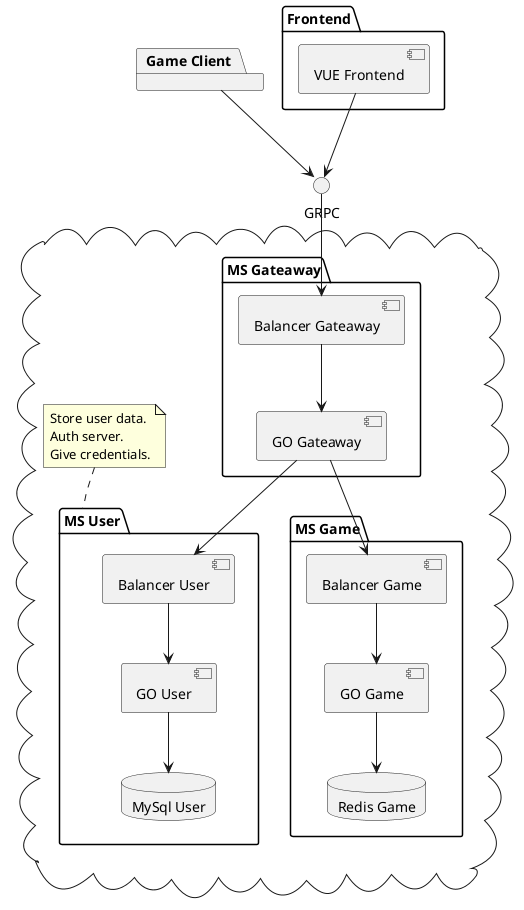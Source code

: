 @startuml
'https://plantuml.com/component-diagram

package "Frontend" {
    [VUE Frontend]
}

package "Game Client" {
}

cloud {



    package "MS User" {


        [GO User]
        database "MySql User" {
        }
        [Balancer User] --> [GO User]
        [GO User] --> [MySql User]

    }
note top of "MS User"
        Store user data.
        Auth server.
        Give credentials.
end note
    package "MS Game" {
        [GO Game]
        database "Redis Game" {
        }
        [Balancer Game] --> [GO Game]
        [GO Game] --> [Redis Game]
    }

    package "MS Gateaway" {
        [Balancer Gateaway] --> [GO Gateaway]
    }
}

GRPC --> [Balancer Gateaway]
[VUE Frontend] --> GRPC
[Game Client] --> GRPC
[GO Gateaway] --> "Balancer User"
[GO Gateaway] --> "Balancer Game"

@enduml